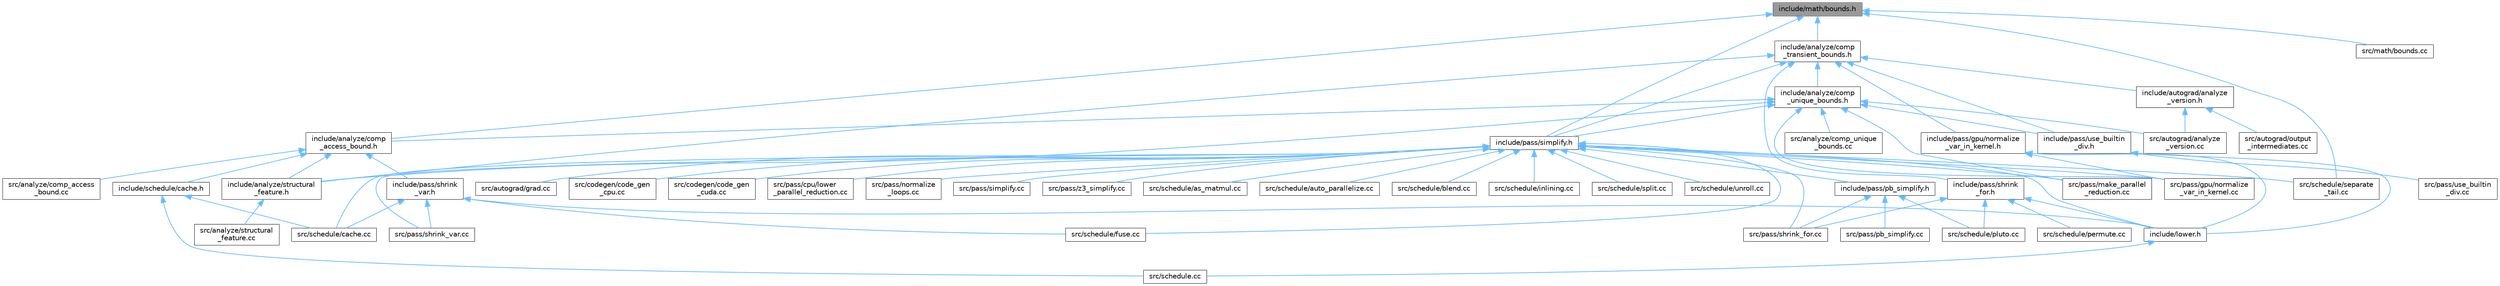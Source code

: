 digraph "include/math/bounds.h"
{
 // LATEX_PDF_SIZE
  bgcolor="transparent";
  edge [fontname=Helvetica,fontsize=10,labelfontname=Helvetica,labelfontsize=10];
  node [fontname=Helvetica,fontsize=10,shape=box,height=0.2,width=0.4];
  Node1 [label="include/math/bounds.h",height=0.2,width=0.4,color="gray40", fillcolor="grey60", style="filled", fontcolor="black",tooltip=" "];
  Node1 -> Node2 [dir="back",color="steelblue1",style="solid"];
  Node2 [label="include/analyze/comp\l_access_bound.h",height=0.2,width=0.4,color="grey40", fillcolor="white", style="filled",URL="$comp__access__bound_8h.html",tooltip=" "];
  Node2 -> Node3 [dir="back",color="steelblue1",style="solid"];
  Node3 [label="include/analyze/structural\l_feature.h",height=0.2,width=0.4,color="grey40", fillcolor="white", style="filled",URL="$structural__feature_8h.html",tooltip=" "];
  Node3 -> Node4 [dir="back",color="steelblue1",style="solid"];
  Node4 [label="src/analyze/structural\l_feature.cc",height=0.2,width=0.4,color="grey40", fillcolor="white", style="filled",URL="$structural__feature_8cc.html",tooltip=" "];
  Node2 -> Node5 [dir="back",color="steelblue1",style="solid"];
  Node5 [label="include/pass/shrink\l_var.h",height=0.2,width=0.4,color="grey40", fillcolor="white", style="filled",URL="$shrink__var_8h.html",tooltip=" "];
  Node5 -> Node6 [dir="back",color="steelblue1",style="solid"];
  Node6 [label="include/lower.h",height=0.2,width=0.4,color="grey40", fillcolor="white", style="filled",URL="$lower_8h.html",tooltip=" "];
  Node6 -> Node7 [dir="back",color="steelblue1",style="solid"];
  Node7 [label="src/schedule.cc",height=0.2,width=0.4,color="grey40", fillcolor="white", style="filled",URL="$schedule_8cc.html",tooltip=" "];
  Node5 -> Node8 [dir="back",color="steelblue1",style="solid"];
  Node8 [label="src/pass/shrink_var.cc",height=0.2,width=0.4,color="grey40", fillcolor="white", style="filled",URL="$shrink__var_8cc.html",tooltip=" "];
  Node5 -> Node9 [dir="back",color="steelblue1",style="solid"];
  Node9 [label="src/schedule/cache.cc",height=0.2,width=0.4,color="grey40", fillcolor="white", style="filled",URL="$cache_8cc.html",tooltip=" "];
  Node5 -> Node10 [dir="back",color="steelblue1",style="solid"];
  Node10 [label="src/schedule/fuse.cc",height=0.2,width=0.4,color="grey40", fillcolor="white", style="filled",URL="$fuse_8cc.html",tooltip=" "];
  Node2 -> Node11 [dir="back",color="steelblue1",style="solid"];
  Node11 [label="include/schedule/cache.h",height=0.2,width=0.4,color="grey40", fillcolor="white", style="filled",URL="$cache_8h.html",tooltip=" "];
  Node11 -> Node7 [dir="back",color="steelblue1",style="solid"];
  Node11 -> Node9 [dir="back",color="steelblue1",style="solid"];
  Node2 -> Node12 [dir="back",color="steelblue1",style="solid"];
  Node12 [label="src/analyze/comp_access\l_bound.cc",height=0.2,width=0.4,color="grey40", fillcolor="white", style="filled",URL="$comp__access__bound_8cc.html",tooltip=" "];
  Node1 -> Node13 [dir="back",color="steelblue1",style="solid"];
  Node13 [label="include/analyze/comp\l_transient_bounds.h",height=0.2,width=0.4,color="grey40", fillcolor="white", style="filled",URL="$comp__transient__bounds_8h.html",tooltip=" "];
  Node13 -> Node14 [dir="back",color="steelblue1",style="solid"];
  Node14 [label="include/analyze/comp\l_unique_bounds.h",height=0.2,width=0.4,color="grey40", fillcolor="white", style="filled",URL="$comp__unique__bounds_8h.html",tooltip=" "];
  Node14 -> Node2 [dir="back",color="steelblue1",style="solid"];
  Node14 -> Node3 [dir="back",color="steelblue1",style="solid"];
  Node14 -> Node15 [dir="back",color="steelblue1",style="solid"];
  Node15 [label="include/pass/simplify.h",height=0.2,width=0.4,color="grey40", fillcolor="white", style="filled",URL="$simplify_8h.html",tooltip=" "];
  Node15 -> Node6 [dir="back",color="steelblue1",style="solid"];
  Node15 -> Node16 [dir="back",color="steelblue1",style="solid"];
  Node16 [label="include/pass/pb_simplify.h",height=0.2,width=0.4,color="grey40", fillcolor="white", style="filled",URL="$pb__simplify_8h.html",tooltip=" "];
  Node16 -> Node17 [dir="back",color="steelblue1",style="solid"];
  Node17 [label="src/pass/pb_simplify.cc",height=0.2,width=0.4,color="grey40", fillcolor="white", style="filled",URL="$pb__simplify_8cc.html",tooltip=" "];
  Node16 -> Node18 [dir="back",color="steelblue1",style="solid"];
  Node18 [label="src/pass/shrink_for.cc",height=0.2,width=0.4,color="grey40", fillcolor="white", style="filled",URL="$shrink__for_8cc.html",tooltip=" "];
  Node16 -> Node19 [dir="back",color="steelblue1",style="solid"];
  Node19 [label="src/schedule/pluto.cc",height=0.2,width=0.4,color="grey40", fillcolor="white", style="filled",URL="$pluto_8cc.html",tooltip=" "];
  Node15 -> Node20 [dir="back",color="steelblue1",style="solid"];
  Node20 [label="src/autograd/grad.cc",height=0.2,width=0.4,color="grey40", fillcolor="white", style="filled",URL="$grad_8cc.html",tooltip=" "];
  Node15 -> Node21 [dir="back",color="steelblue1",style="solid"];
  Node21 [label="src/codegen/code_gen\l_cpu.cc",height=0.2,width=0.4,color="grey40", fillcolor="white", style="filled",URL="$code__gen__cpu_8cc.html",tooltip=" "];
  Node15 -> Node22 [dir="back",color="steelblue1",style="solid"];
  Node22 [label="src/codegen/code_gen\l_cuda.cc",height=0.2,width=0.4,color="grey40", fillcolor="white", style="filled",URL="$code__gen__cuda_8cc.html",tooltip=" "];
  Node15 -> Node23 [dir="back",color="steelblue1",style="solid"];
  Node23 [label="src/pass/cpu/lower\l_parallel_reduction.cc",height=0.2,width=0.4,color="grey40", fillcolor="white", style="filled",URL="$cpu_2lower__parallel__reduction_8cc.html",tooltip=" "];
  Node15 -> Node24 [dir="back",color="steelblue1",style="solid"];
  Node24 [label="src/pass/gpu/normalize\l_var_in_kernel.cc",height=0.2,width=0.4,color="grey40", fillcolor="white", style="filled",URL="$normalize__var__in__kernel_8cc.html",tooltip=" "];
  Node15 -> Node25 [dir="back",color="steelblue1",style="solid"];
  Node25 [label="src/pass/make_parallel\l_reduction.cc",height=0.2,width=0.4,color="grey40", fillcolor="white", style="filled",URL="$make__parallel__reduction_8cc.html",tooltip=" "];
  Node15 -> Node26 [dir="back",color="steelblue1",style="solid"];
  Node26 [label="src/pass/normalize\l_loops.cc",height=0.2,width=0.4,color="grey40", fillcolor="white", style="filled",URL="$normalize__loops_8cc.html",tooltip=" "];
  Node15 -> Node18 [dir="back",color="steelblue1",style="solid"];
  Node15 -> Node8 [dir="back",color="steelblue1",style="solid"];
  Node15 -> Node27 [dir="back",color="steelblue1",style="solid"];
  Node27 [label="src/pass/simplify.cc",height=0.2,width=0.4,color="grey40", fillcolor="white", style="filled",URL="$simplify_8cc.html",tooltip=" "];
  Node15 -> Node28 [dir="back",color="steelblue1",style="solid"];
  Node28 [label="src/pass/z3_simplify.cc",height=0.2,width=0.4,color="grey40", fillcolor="white", style="filled",URL="$z3__simplify_8cc.html",tooltip=" "];
  Node15 -> Node29 [dir="back",color="steelblue1",style="solid"];
  Node29 [label="src/schedule/as_matmul.cc",height=0.2,width=0.4,color="grey40", fillcolor="white", style="filled",URL="$as__matmul_8cc.html",tooltip=" "];
  Node15 -> Node30 [dir="back",color="steelblue1",style="solid"];
  Node30 [label="src/schedule/auto_parallelize.cc",height=0.2,width=0.4,color="grey40", fillcolor="white", style="filled",URL="$auto__parallelize_8cc.html",tooltip=" "];
  Node15 -> Node31 [dir="back",color="steelblue1",style="solid"];
  Node31 [label="src/schedule/blend.cc",height=0.2,width=0.4,color="grey40", fillcolor="white", style="filled",URL="$blend_8cc.html",tooltip=" "];
  Node15 -> Node9 [dir="back",color="steelblue1",style="solid"];
  Node15 -> Node10 [dir="back",color="steelblue1",style="solid"];
  Node15 -> Node32 [dir="back",color="steelblue1",style="solid"];
  Node32 [label="src/schedule/inlining.cc",height=0.2,width=0.4,color="grey40", fillcolor="white", style="filled",URL="$inlining_8cc.html",tooltip=" "];
  Node15 -> Node33 [dir="back",color="steelblue1",style="solid"];
  Node33 [label="src/schedule/separate\l_tail.cc",height=0.2,width=0.4,color="grey40", fillcolor="white", style="filled",URL="$separate__tail_8cc.html",tooltip=" "];
  Node15 -> Node34 [dir="back",color="steelblue1",style="solid"];
  Node34 [label="src/schedule/split.cc",height=0.2,width=0.4,color="grey40", fillcolor="white", style="filled",URL="$split_8cc.html",tooltip=" "];
  Node15 -> Node35 [dir="back",color="steelblue1",style="solid"];
  Node35 [label="src/schedule/unroll.cc",height=0.2,width=0.4,color="grey40", fillcolor="white", style="filled",URL="$unroll_8cc.html",tooltip=" "];
  Node14 -> Node36 [dir="back",color="steelblue1",style="solid"];
  Node36 [label="include/pass/use_builtin\l_div.h",height=0.2,width=0.4,color="grey40", fillcolor="white", style="filled",URL="$use__builtin__div_8h.html",tooltip=" "];
  Node36 -> Node6 [dir="back",color="steelblue1",style="solid"];
  Node36 -> Node37 [dir="back",color="steelblue1",style="solid"];
  Node37 [label="src/pass/use_builtin\l_div.cc",height=0.2,width=0.4,color="grey40", fillcolor="white", style="filled",URL="$use__builtin__div_8cc.html",tooltip=" "];
  Node14 -> Node38 [dir="back",color="steelblue1",style="solid"];
  Node38 [label="src/analyze/comp_unique\l_bounds.cc",height=0.2,width=0.4,color="grey40", fillcolor="white", style="filled",URL="$comp__unique__bounds_8cc.html",tooltip=" "];
  Node14 -> Node39 [dir="back",color="steelblue1",style="solid"];
  Node39 [label="src/autograd/analyze\l_version.cc",height=0.2,width=0.4,color="grey40", fillcolor="white", style="filled",URL="$analyze__version_8cc.html",tooltip=" "];
  Node14 -> Node24 [dir="back",color="steelblue1",style="solid"];
  Node14 -> Node25 [dir="back",color="steelblue1",style="solid"];
  Node13 -> Node3 [dir="back",color="steelblue1",style="solid"];
  Node13 -> Node40 [dir="back",color="steelblue1",style="solid"];
  Node40 [label="include/autograd/analyze\l_version.h",height=0.2,width=0.4,color="grey40", fillcolor="white", style="filled",URL="$analyze__version_8h.html",tooltip=" "];
  Node40 -> Node39 [dir="back",color="steelblue1",style="solid"];
  Node40 -> Node41 [dir="back",color="steelblue1",style="solid"];
  Node41 [label="src/autograd/output\l_intermediates.cc",height=0.2,width=0.4,color="grey40", fillcolor="white", style="filled",URL="$output__intermediates_8cc.html",tooltip=" "];
  Node13 -> Node42 [dir="back",color="steelblue1",style="solid"];
  Node42 [label="include/pass/gpu/normalize\l_var_in_kernel.h",height=0.2,width=0.4,color="grey40", fillcolor="white", style="filled",URL="$normalize__var__in__kernel_8h.html",tooltip=" "];
  Node42 -> Node6 [dir="back",color="steelblue1",style="solid"];
  Node42 -> Node24 [dir="back",color="steelblue1",style="solid"];
  Node13 -> Node43 [dir="back",color="steelblue1",style="solid"];
  Node43 [label="include/pass/shrink\l_for.h",height=0.2,width=0.4,color="grey40", fillcolor="white", style="filled",URL="$shrink__for_8h.html",tooltip=" "];
  Node43 -> Node6 [dir="back",color="steelblue1",style="solid"];
  Node43 -> Node18 [dir="back",color="steelblue1",style="solid"];
  Node43 -> Node44 [dir="back",color="steelblue1",style="solid"];
  Node44 [label="src/schedule/permute.cc",height=0.2,width=0.4,color="grey40", fillcolor="white", style="filled",URL="$permute_8cc.html",tooltip=" "];
  Node43 -> Node19 [dir="back",color="steelblue1",style="solid"];
  Node13 -> Node15 [dir="back",color="steelblue1",style="solid"];
  Node13 -> Node36 [dir="back",color="steelblue1",style="solid"];
  Node1 -> Node15 [dir="back",color="steelblue1",style="solid"];
  Node1 -> Node45 [dir="back",color="steelblue1",style="solid"];
  Node45 [label="src/math/bounds.cc",height=0.2,width=0.4,color="grey40", fillcolor="white", style="filled",URL="$bounds_8cc.html",tooltip=" "];
  Node1 -> Node33 [dir="back",color="steelblue1",style="solid"];
}

